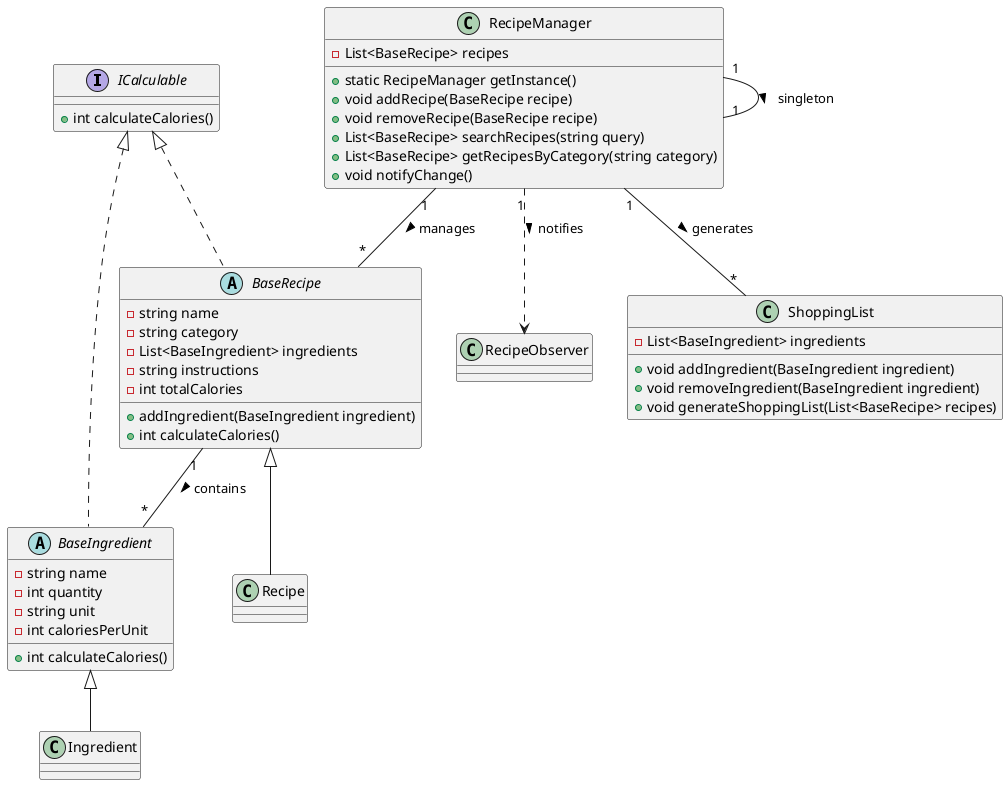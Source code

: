 @startuml

interface ICalculable {
    + int calculateCalories()
}

abstract class BaseRecipe implements ICalculable {
    - string name
    - string category
    - List<BaseIngredient> ingredients
    - string instructions
    - int totalCalories
    + addIngredient(BaseIngredient ingredient)
    + int calculateCalories()
}

class Recipe extends BaseRecipe {
}

abstract class BaseIngredient implements ICalculable {
    - string name
    - int quantity
    - string unit
    - int caloriesPerUnit
    + int calculateCalories()
}

class Ingredient extends BaseIngredient {
}

class RecipeManager {
    - List<BaseRecipe> recipes
    + static RecipeManager getInstance()
    + void addRecipe(BaseRecipe recipe)
    + void removeRecipe(BaseRecipe recipe)
    + List<BaseRecipe> searchRecipes(string query)
    + List<BaseRecipe> getRecipesByCategory(string category)
    + void notifyChange()
}

class ShoppingList {
    - List<BaseIngredient> ingredients
    + void addIngredient(BaseIngredient ingredient)
    + void removeIngredient(BaseIngredient ingredient)
    + void generateShoppingList(List<BaseRecipe> recipes)
}



RecipeManager "1" -- "*" BaseRecipe : manages >
BaseRecipe "1" -- "*" BaseIngredient : contains >
RecipeManager "1" -- "*" ShoppingList : generates >
RecipeManager "1" -- "1" RecipeManager : singleton >
RecipeManager "1" ..> RecipeObserver : notifies >

@enduml